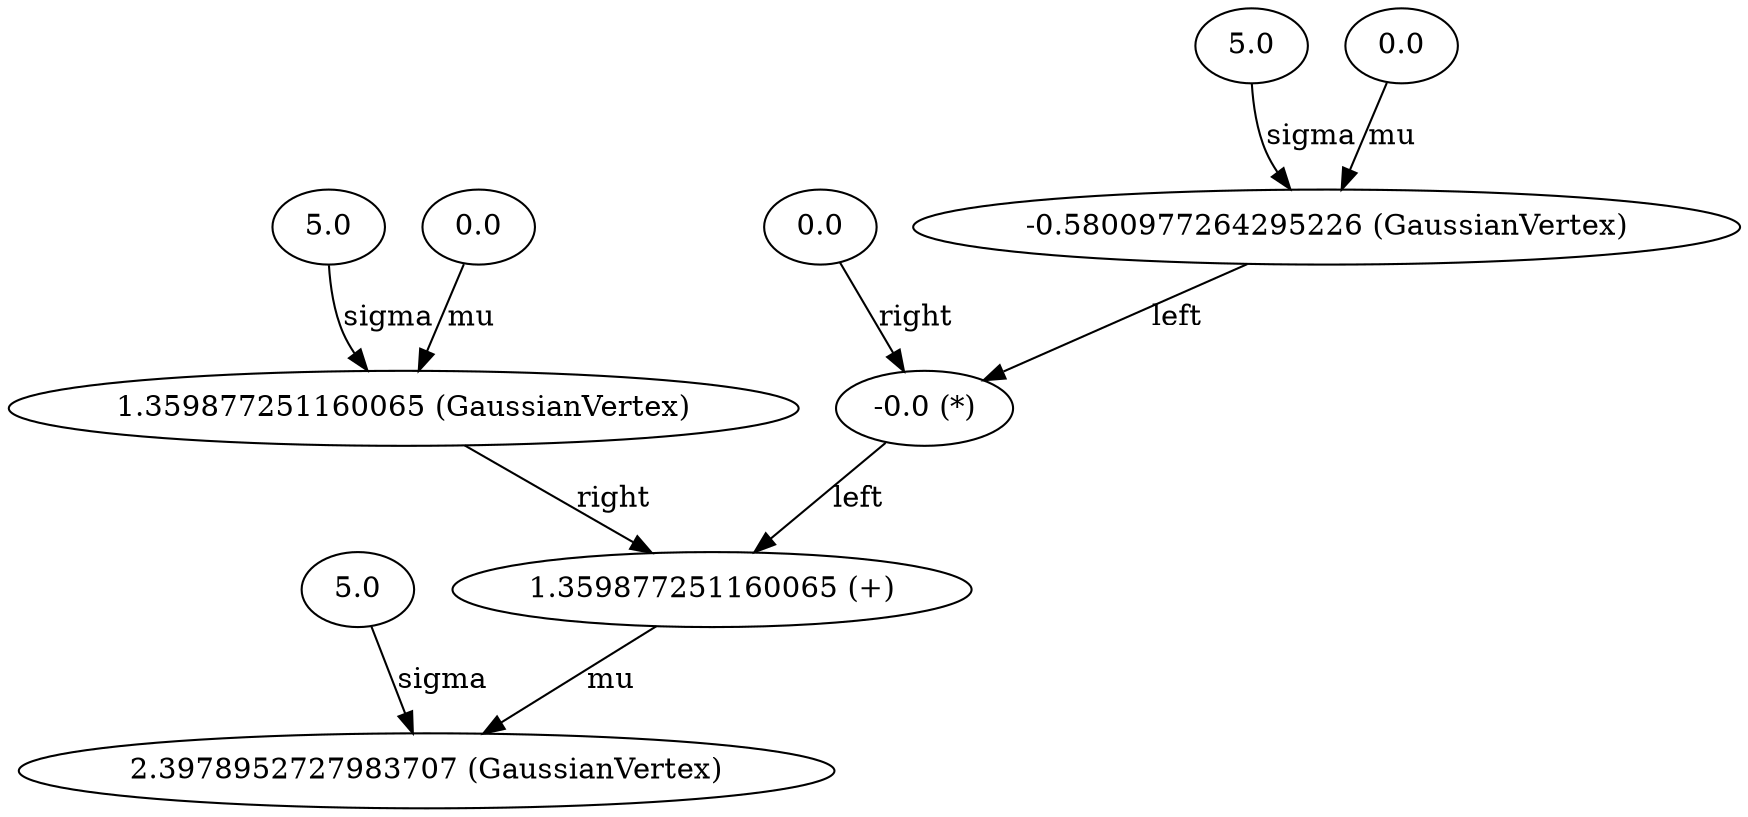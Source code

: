 digraph BayesianNetwork {
<560> -> <561> [label=sigma]
<554> -> <555> [label=sigma]
<557> -> <558> [label=right]
<558> -> <559> [label=left]
<559> -> <561> [label=mu]
<553> -> <555> [label=mu]
<556> -> <558> [label=left]
<552> -> <556> [label=sigma]
<555> -> <559> [label=right]
<551> -> <556> [label=mu]
561[label="2.3978952727983707 (GaussianVertex)"]
551[label="0.0"]
552[label="5.0"]
553[label="0.0"]
554[label="5.0"]
555[label="1.359877251160065 (GaussianVertex)"]
556[label="-0.5800977264295226 (GaussianVertex)"]
557[label="0.0"]
558[label="-0.0 (*)"]
559[label="1.359877251160065 (+)"]
560[label="5.0"]
}